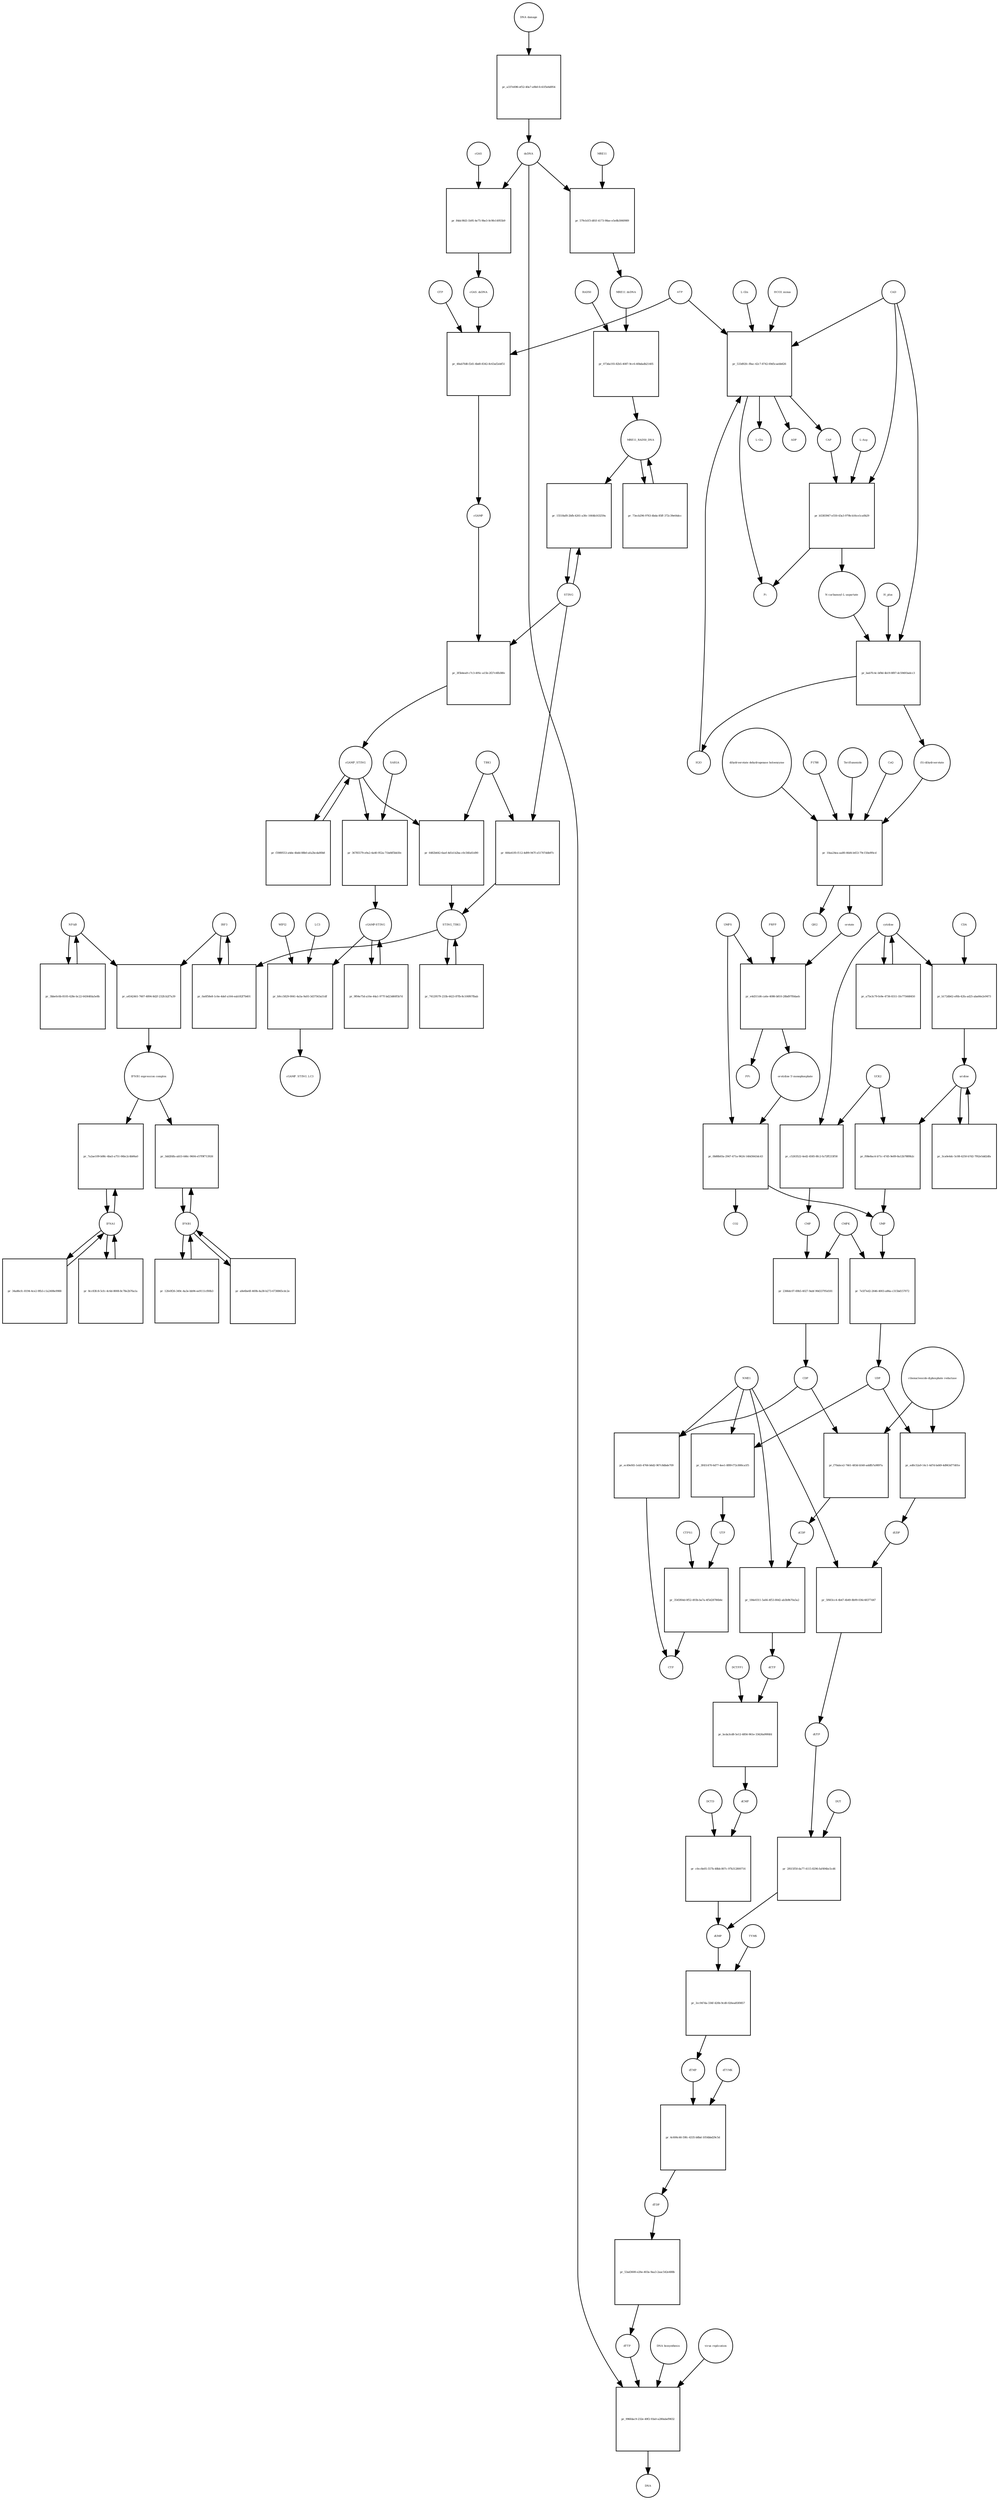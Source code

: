strict digraph  {
"NF-kB" [annotation="urn_miriam_obo.go_GO%3A0071159", bipartite=0, cls=complex, fontsize=4, label="NF-kB", shape=circle];
"pr_a4542461-7607-4894-8d2f-232fcb2f7a39" [annotation="", bipartite=1, cls=process, fontsize=4, label="pr_a4542461-7607-4894-8d2f-232fcb2f7a39", shape=square];
"IFNB1 expression complex" [annotation="", bipartite=0, cls=complex, fontsize=4, label="IFNB1 expression complex", shape=circle];
IRF3 [annotation="urn_miriam_hgnc_6118|urn_miriam_uniprot_Q14653|urn_miriam_ensembl_ENSG00000126456|urn_miriam_refseq_NM_001571|urn_miriam_hgnc.symbol_IRF3|urn_miriam_ncbigene_3661", bipartite=0, cls="macromolecule multimer", fontsize=4, label=IRF3, shape=circle];
dCDP [annotation="urn_miriam_obo.chebi_CHEBI%3A28846", bipartite=0, cls="simple chemical", fontsize=4, label=dCDP, shape=circle];
"pr_184e0311-5a66-4f53-80d2-ab3b9b70a5a2" [annotation="", bipartite=1, cls=process, fontsize=4, label="pr_184e0311-5a66-4f53-80d2-ab3b9b70a5a2", shape=square];
dCTP [annotation="urn_miriam_obo.chebi_CHEBI%3A16311", bipartite=0, cls="simple chemical", fontsize=4, label=dCTP, shape=circle];
NME1 [annotation="urn_miriam_uniprot_P15531|urn_miriam_hgnc_7849", bipartite=0, cls=macromolecule, fontsize=4, label=NME1, shape=circle];
uridine [annotation="urn_miriam_obo.chebi_CHEBI%3A16704", bipartite=0, cls="simple chemical", fontsize=4, label=uridine, shape=circle];
"pr_f08e8ac4-b71c-47d5-9e89-8a12b7889b2c" [annotation="", bipartite=1, cls=process, fontsize=4, label="pr_f08e8ac4-b71c-47d5-9e89-8a12b7889b2c", shape=square];
UMP [annotation="urn_miriam_obo.chebi_CHEBI%3A57865", bipartite=0, cls="simple chemical", fontsize=4, label=UMP, shape=circle];
UCK2 [annotation="urn_miriam_uniprot_Q9HA47|urn_miriam_hgnc_HGNC%3A12562", bipartite=0, cls=macromolecule, fontsize=4, label=UCK2, shape=circle];
"orotidine 5'-monophosphate" [annotation="urn_miriam_obo.chebi_CHEBI%3A15842", bipartite=0, cls="simple chemical", fontsize=4, label="orotidine 5'-monophosphate", shape=circle];
"pr_0b88b03a-2947-471a-9624-140d3643dc43" [annotation="", bipartite=1, cls=process, fontsize=4, label="pr_0b88b03a-2947-471a-9624-140d3643dc43", shape=square];
UMPS [annotation="urn_miriam_ncbigene_7372|urn_miriam_refseq_NM_000373|urn_miriam_hgnc.symbol_UMPS|urn_miriam_hgnc_12563|urn_miriam_ensembl_ENSG00000114491|urn_miriam_uniprot_P11172", bipartite=0, cls="macromolecule multimer", fontsize=4, label=UMPS, shape=circle];
CO2 [annotation="urn_miriam_obo.chebi_CHEBI%3A16526", bipartite=0, cls="simple chemical", fontsize=4, label=CO2, shape=circle];
UTP [annotation="urn_miriam_obo.chebi_CHEBI%3A15713", bipartite=0, cls="simple chemical", fontsize=4, label=UTP, shape=circle];
"pr_3545f64d-0f52-493b-ba7a-4f5d28786b6c" [annotation="", bipartite=1, cls=process, fontsize=4, label="pr_3545f64d-0f52-493b-ba7a-4f5d28786b6c", shape=square];
CTP [annotation="urn_miriam_obo.chebi_CHEBI%3A17677", bipartite=0, cls="simple chemical", fontsize=4, label=CTP, shape=circle];
CTPS1 [annotation="urn_miriam_hgnc_HGNC%3A2519|urn_miriam_uniprot_P17812", bipartite=0, cls=macromolecule, fontsize=4, label=CTPS1, shape=circle];
UDP [annotation="urn_miriam_obo.chebi_CHEBI%3A17659", bipartite=0, cls="simple chemical", fontsize=4, label=UDP, shape=circle];
"pr_ed0c52a9-14c1-4d7d-bd49-4d963d77d01e" [annotation="", bipartite=1, cls=process, fontsize=4, label="pr_ed0c52a9-14c1-4d7d-bd49-4d963d77d01e", shape=square];
dUDP [annotation="urn_miriam_obo.chebi_CHEBI%3A28850", bipartite=0, cls="simple chemical", fontsize=4, label=dUDP, shape=circle];
"ribonucleoside-diphosphate reductase" [annotation="urn_miriam_brenda_1.17.4.1|urn_miriam_obo.go_GO%3A0005971", bipartite=0, cls=complex, fontsize=4, label="ribonucleoside-diphosphate reductase", shape=circle];
IFNB1 [annotation="urn_miriam_ensembl_ENSG00000171855|urn_miriam_hgnc.symbol_IFNB1|urn_miriam_hgnc_5434|urn_miriam_uniprot_P01574|urn_miriam_refseq_NM_002176|urn_miriam_ncbigene_3456", bipartite=0, cls=macromolecule, fontsize=4, label=IFNB1, shape=circle];
"pr_3dd2fdfa-ab53-446c-9604-e57f9f713926" [annotation="", bipartite=1, cls=process, fontsize=4, label="pr_3dd2fdfa-ab53-446c-9604-e57f9f713926", shape=square];
"pr_7e5f7ed2-2646-4003-a86a-c315bd157072" [annotation="", bipartite=1, cls=process, fontsize=4, label="pr_7e5f7ed2-2646-4003-a86a-c315bd157072", shape=square];
CMPK [annotation="urn_miriam_uniprot_P30085|urn_miriam_hgnc_HGNC%3A18170", bipartite=0, cls=macromolecule, fontsize=4, label=CMPK, shape=circle];
"cGAMP-STING" [annotation="", bipartite=0, cls=complex, fontsize=4, label="cGAMP-STING", shape=circle];
"pr_9f04e75d-a16e-44a1-977f-bd23d60f5b7d" [annotation="", bipartite=1, cls=process, fontsize=4, label="pr_9f04e75d-a16e-44a1-977f-bd23d60f5b7d", shape=square];
IFNA1 [annotation="urn_miriam_hgnc.symbol_IFNA1|urn_miriam_ncbigene_3439|urn_miriam_refseq_NM_024013|urn_miriam_uniprot_P01562|urn_miriam_hgnc_5417|urn_miriam_ensembl_ENSG00000197919", bipartite=0, cls=macromolecule, fontsize=4, label=IFNA1, shape=circle];
"pr_7a2ae109-b08c-4ba5-a751-06bc2c4b06a0" [annotation="", bipartite=1, cls=process, fontsize=4, label="pr_7a2ae109-b08c-4ba5-a751-06bc2c4b06a0", shape=square];
"pr_3ca0e4dc-5c08-4250-b7d2-7f62e5dd2dfa" [annotation="", bipartite=1, cls=process, fontsize=4, label="pr_3ca0e4dc-5c08-4250-b7d2-7f62e5dd2dfa", shape=square];
CDP [annotation="urn_miriam_obo.chebi_CHEBI%3A17239", bipartite=0, cls="simple chemical", fontsize=4, label=CDP, shape=circle];
"pr_f70abce2-7461-483d-b540-addfb7a9897a" [annotation="", bipartite=1, cls=process, fontsize=4, label="pr_f70abce2-7461-483d-b540-addfb7a9897a", shape=square];
"pr_ec49ef45-1eb5-4766-b6d2-907c8dbde709" [annotation="", bipartite=1, cls=process, fontsize=4, label="pr_ec49ef45-1eb5-4766-b6d2-907c8dbde709", shape=square];
dTDP [annotation="urn_miriam_obo.chebi_CHEBI%3A18075", bipartite=0, cls="simple chemical", fontsize=4, label=dTDP, shape=circle];
"pr_53ad3600-e26e-403a-9aa3-2aac542e488b" [annotation="", bipartite=1, cls=process, fontsize=4, label="pr_53ad3600-e26e-403a-9aa3-2aac542e488b", shape=square];
dTTP [annotation="urn_miriam_obo.chebi_CHEBI%3A18077", bipartite=0, cls="simple chemical", fontsize=4, label=dTTP, shape=circle];
CMP [annotation="urn_miriam_obo.chebi_CHEBI%3A17361", bipartite=0, cls="simple chemical", fontsize=4, label=CMP, shape=circle];
"pr_2366dc07-69b5-4027-9abf-90d33795d181" [annotation="", bipartite=1, cls=process, fontsize=4, label="pr_2366dc07-69b5-4027-9abf-90d33795d181", shape=square];
dUMP [annotation="urn_miriam_obo.chebi_CHEBI%3A17622", bipartite=0, cls="simple chemical", fontsize=4, label=dUMP, shape=circle];
"pr_3cc947da-336f-420b-9cd0-026ea85f0857" [annotation="", bipartite=1, cls=process, fontsize=4, label="pr_3cc947da-336f-420b-9cd0-026ea85f0857", shape=square];
dTMP [annotation="urn_miriam_obo.chebi_CHEBI%3A17013", bipartite=0, cls="simple chemical", fontsize=4, label=dTMP, shape=circle];
TYMS [annotation="urn_miriam_uniprot_P04818|urn_miriam_hgnc_HGNC%3A12441", bipartite=0, cls=macromolecule, fontsize=4, label=TYMS, shape=circle];
dsDNA [annotation="urn_miriam_obo.chebi_CHEBI%3A75909", bipartite=0, cls="simple chemical", fontsize=4, label=dsDNA, shape=circle];
"pr_996fdac9-232e-49f2-93a0-a280abef9832" [annotation="", bipartite=1, cls=process, fontsize=4, label="pr_996fdac9-232e-49f2-93a0-a280abef9832", shape=square];
DNA [annotation="", bipartite=0, cls="nucleic acid feature", fontsize=4, label=DNA, shape=circle];
"DNA biosynthesis" [annotation="urn_miriam_obo.go_GO%3A0071897", bipartite=0, cls=phenotype, fontsize=4, label="DNA biosynthesis", shape=circle];
"virus replication" [annotation="urn_miriam_obo.go_GO%3A0019079", bipartite=0, cls=phenotype, fontsize=4, label="virus replication", shape=circle];
MRE11_RAD50_DNA [annotation="", bipartite=0, cls=complex, fontsize=4, label=MRE11_RAD50_DNA, shape=circle];
"pr_73ecb296-9763-4bda-85ff-372c39e64dcc" [annotation="", bipartite=1, cls=process, fontsize=4, label="pr_73ecb296-9763-4bda-85ff-372c39e64dcc", shape=square];
"pr_bcda3cd8-5e12-4856-961e-33426a99f4fd" [annotation="", bipartite=1, cls=process, fontsize=4, label="pr_bcda3cd8-5e12-4856-961e-33426a99f4fd", shape=square];
dCMP [annotation="urn_miriam_obo.chebi_CHEBI%3A15918", bipartite=0, cls="simple chemical", fontsize=4, label=dCMP, shape=circle];
DCTPP1 [annotation="urn_miriam_uniprot_Q9H773|urn_miriam_hgnc_HGNC%3A28777", bipartite=0, cls=macromolecule, fontsize=4, label=DCTPP1, shape=circle];
"pr_a8e6be6f-469b-4a38-b273-6738865cdc2e" [annotation="", bipartite=1, cls=process, fontsize=4, label="pr_a8e6be6f-469b-4a38-b273-6738865cdc2e", shape=square];
"pr_12fe0f26-349c-4a3e-bb94-ee9111cf00b3" [annotation="", bipartite=1, cls=process, fontsize=4, label="pr_12fe0f26-349c-4a3e-bb94-ee9111cf00b3", shape=square];
ATP [annotation="urn_miriam_obo.chebi_CHEBI%3A15422", bipartite=0, cls="simple chemical", fontsize=4, label=ATP, shape=circle];
"pr_48ab7fd8-f2d1-4bd0-8342-8c63af2ebf51" [annotation="", bipartite=1, cls=process, fontsize=4, label="pr_48ab7fd8-f2d1-4bd0-8342-8c63af2ebf51", shape=square];
GTP [annotation="urn_miriam_obo.chebi_CHEBI%3A15996", bipartite=0, cls="simple chemical", fontsize=4, label=GTP, shape=circle];
cGAMP [annotation="urn_miriam_obo.chebi_CHEBI%3A75947", bipartite=0, cls="simple chemical", fontsize=4, label=cGAMP, shape=circle];
cGAS_dsDNA [annotation=urn_miriam_pubmed_28363908, bipartite=0, cls=complex, fontsize=4, label=cGAS_dsDNA, shape=circle];
cytidine [annotation="urn_miriam_obo.chebi_CHEBI%3A17562", bipartite=0, cls="simple chemical", fontsize=4, label=cytidine, shape=circle];
"pr_c5263522-4ed2-4585-8fc2-fa72ff233f58" [annotation="", bipartite=1, cls=process, fontsize=4, label="pr_c5263522-4ed2-4585-8fc2-fa72ff233f58", shape=square];
"pr_3f5b4ea9-c7c3-495c-a15b-2f27c6fb38fe" [annotation="", bipartite=1, cls=process, fontsize=4, label="pr_3f5b4ea9-c7c3-495c-a15b-2f27c6fb38fe", shape=square];
STING [annotation=urn_miriam_uniprot_Q86WV6, bipartite=0, cls="macromolecule multimer", fontsize=4, label=STING, shape=circle];
cGAMP_STING [annotation="urn_miriam_obo.go_GO%3A1990231", bipartite=0, cls=complex, fontsize=4, label=cGAMP_STING, shape=circle];
"L-Gln" [annotation="urn_miriam_obo.chebi_CHEBI%3A18050", bipartite=0, cls="simple chemical", fontsize=4, label="L-Gln", shape=circle];
"pr_533d92fc-f8ac-42c7-8742-69d5caebb626" [annotation="", bipartite=1, cls=process, fontsize=4, label="pr_533d92fc-f8ac-42c7-8742-69d5caebb626", shape=square];
CAP [annotation="urn_miriam_obo.chebi_CHEBI%3A17672", bipartite=0, cls="simple chemical", fontsize=4, label=CAP, shape=circle];
CAD [annotation="urn_miriam_refseq_NM_001306079|urn_miriam_hgnc_1424|urn_miriam_hgnc.symbol_CAD|urn_miriam_uniprot_P27708|urn_miriam_ncbigene_790|urn_miriam_ensembl_ENSG00000084774", bipartite=0, cls=macromolecule, fontsize=4, label=CAD, shape=circle];
HCO3_minus [annotation="urn_miriam_obo.chebi_CHEBI%3A17544", bipartite=0, cls="simple chemical", fontsize=4, label=HCO3_minus, shape=circle];
H2O [annotation="urn_miriam_obo.chebi_CHEBI%3A15377", bipartite=0, cls="simple chemical", fontsize=4, label=H2O, shape=circle];
"L-Glu" [annotation="urn_miriam_obo.chebi_CHEBI%3A16015", bipartite=0, cls="simple chemical", fontsize=4, label="L-Glu", shape=circle];
ADP [annotation="urn_miriam_obo.chebi_CHEBI%3A16761", bipartite=0, cls="simple chemical", fontsize=4, label=ADP, shape=circle];
Pi [annotation="urn_miriam_obo.chebi_CHEBI%3A18367", bipartite=0, cls="simple chemical", fontsize=4, label=Pi, shape=circle];
"pr_3f451470-6d77-4ee1-8f89-f72c800ca1f5" [annotation="", bipartite=1, cls=process, fontsize=4, label="pr_3f451470-6d77-4ee1-8f89-f72c800ca1f5", shape=square];
"N-carbamoyl-L-aspartate" [annotation="urn_miriam_obo.chebi_CHEBI%3A32814", bipartite=0, cls="simple chemical", fontsize=4, label="N-carbamoyl-L-aspartate", shape=circle];
"pr_bab7fc4c-bf8d-4b19-8f87-dc59493adcc3" [annotation="", bipartite=1, cls=process, fontsize=4, label="pr_bab7fc4c-bf8d-4b19-8f87-dc59493adcc3", shape=square];
"(S)-dihydroorotate" [annotation="urn_miriam_obo.chebi_CHEBI%3A30864", bipartite=0, cls="simple chemical", fontsize=4, label="(S)-dihydroorotate", shape=circle];
H_plus [annotation="urn_miriam_obo.chebi_CHEBI%3A15378", bipartite=0, cls="simple chemical", fontsize=4, label=H_plus, shape=circle];
"pr_3bbe0c6b-8105-428e-bc22-64364fda5e8b" [annotation="", bipartite=1, cls=process, fontsize=4, label="pr_3bbe0c6b-8105-428e-bc22-64364fda5e8b", shape=square];
"pr_8cc83fc8-5cfc-4c6d-8008-8c78e2b76a1a" [annotation="", bipartite=1, cls=process, fontsize=4, label="pr_8cc83fc8-5cfc-4c6d-8008-8c78e2b76a1a", shape=square];
TBK1 [annotation="urn_miriam_hgnc.symbol_TBK1|urn_miriam_ensembl_ENSG00000183735|urn_miriam_uniprot_Q9UHD2|urn_miriam_refseq_NM_013254|urn_miriam_hgnc_11584|urn_miriam_ncbigene_29110", bipartite=0, cls=macromolecule, fontsize=4, label=TBK1, shape=circle];
"pr_6482b642-6aef-4d1d-b2ba-c0c56fa61d90" [annotation="", bipartite=1, cls=process, fontsize=4, label="pr_6482b642-6aef-4d1d-b2ba-c0c56fa61d90", shape=square];
STING_TBK1 [annotation=urn_miriam_pubmed_30842653, bipartite=0, cls=complex, fontsize=4, label=STING_TBK1, shape=circle];
"pr_15518af8-2bfb-4261-a30c-1664b163259a" [annotation="", bipartite=1, cls=process, fontsize=4, label="pr_15518af8-2bfb-4261-a30c-1664b163259a", shape=square];
"pr_34a86cfc-8194-4ce2-9fb3-c1a2408e9988" [annotation="", bipartite=1, cls=process, fontsize=4, label="pr_34a86cfc-8194-4ce2-9fb3-c1a2408e9988", shape=square];
"pr_84dc9fd3-1b95-4e75-9be3-0c9fe14955b9" [annotation="", bipartite=1, cls=process, fontsize=4, label="pr_84dc9fd3-1b95-4e75-9be3-0c9fe14955b9", shape=square];
cGAS [annotation="urn_miriam_ensembl_ENSG00000164430|urn_miriam_hgnc_21367|urn_miriam_ncbigene_115004|urn_miriam_uniprot_Q8N884|urn_miriam_hgnc.symbol_CGAS|urn_miriam_refseq_NM_138441", bipartite=0, cls=macromolecule, fontsize=4, label=cGAS, shape=circle];
"pr_74129579-233b-4423-87fb-8c100f67fbab" [annotation="", bipartite=1, cls=process, fontsize=4, label="pr_74129579-233b-4423-87fb-8c100f67fbab", shape=square];
orotate [annotation="urn_miriam_obo.chebi_CHEBI%3A30839", bipartite=0, cls="simple chemical", fontsize=4, label=orotate, shape=circle];
"pr_e4d311d4-ca6e-4086-b810-28bd97f0daeb" [annotation="", bipartite=1, cls=process, fontsize=4, label="pr_e4d311d4-ca6e-4086-b810-28bd97f0daeb", shape=square];
PRPP [annotation="urn_miriam_obo.chebi_CHEBI%3A17111", bipartite=0, cls="simple chemical", fontsize=4, label=PRPP, shape=circle];
PPi [annotation="urn_miriam_obo.chebi_CHEBI%3A18361", bipartite=0, cls="simple chemical", fontsize=4, label=PPi, shape=circle];
"pr_a75e3c79-fe9e-4736-8311-1fe775668450" [annotation="", bipartite=1, cls=process, fontsize=4, label="pr_a75e3c79-fe9e-4736-8311-1fe775668450", shape=square];
"pr_0a6f58e8-1c6e-4def-a164-eab182f7b401" [annotation="", bipartite=1, cls=process, fontsize=4, label="pr_0a6f58e8-1c6e-4def-a164-eab182f7b401", shape=square];
"pr_f3989553-a4de-4bdd-88b0-afa2bcda80b8" [annotation="", bipartite=1, cls=process, fontsize=4, label="pr_f3989553-a4de-4bdd-88b0-afa2bcda80b8", shape=square];
RAD50 [annotation="urn_miriam_ncbigene_10111|urn_miriam_refseq_NM_005732|urn_miriam_uniprot_Q92878|urn_miriam_hgnc.symbol_RAD50|urn_miriam_ensembl_ENSG00000113522|urn_miriam_hgnc_9816", bipartite=0, cls="macromolecule multimer", fontsize=4, label=RAD50, shape=circle];
"pr_073da193-82b5-4087-9cc6-40bdadb21405" [annotation="", bipartite=1, cls=process, fontsize=4, label="pr_073da193-82b5-4087-9cc6-40bdadb21405", shape=square];
MRE11_dsDNA [annotation="urn_miriam_obo.go_GO%3A0003690", bipartite=0, cls=complex, fontsize=4, label=MRE11_dsDNA, shape=circle];
"pr_10aa24ea-aa80-46d4-b453-79c150a9f4cd" [annotation="", bipartite=1, cls=process, fontsize=4, label="pr_10aa24ea-aa80-46d4-b453-79c150a9f4cd", shape=square];
"dihydroorotate dehydrogenase holoenzyme" [annotation="urn_miriam_ncbigene_1723|urn_miriam_hgnc_HGNC%3A2867|urn_miriam_hgnc.symbol_DHODH", bipartite=0, cls="simple chemical", fontsize=4, label="dihydroorotate dehydrogenase holoenzyme", shape=circle];
P1788 [annotation=urn_miriam_pubmed_31740051, bipartite=0, cls="simple chemical", fontsize=4, label=P1788, shape=circle];
Teriflunomide [annotation=urn_miriam_drugbank_DB08880, bipartite=0, cls="simple chemical", fontsize=4, label=Teriflunomide, shape=circle];
CoQ [annotation="urn_miriam_obo.chebi_CHEBI%3A16389", bipartite=0, cls="simple chemical", fontsize=4, label=CoQ, shape=circle];
QH2 [annotation="urn_miriam_obo.chebi_CHEBI%3A17976", bipartite=0, cls="simple chemical", fontsize=4, label=QH2, shape=circle];
"pr_5f603cc4-4b47-4b49-8b99-036c48377d47" [annotation="", bipartite=1, cls=process, fontsize=4, label="pr_5f603cc4-4b47-4b49-8b99-036c48377d47", shape=square];
dUTP [annotation="urn_miriam_obo.chebi_CHEBI%3A17625", bipartite=0, cls="simple chemical", fontsize=4, label=dUTP, shape=circle];
"pr_b172db62-ef6b-42fa-ad25-aba66e2e9473" [annotation="", bipartite=1, cls=process, fontsize=4, label="pr_b172db62-ef6b-42fa-ad25-aba66e2e9473", shape=square];
CDA [annotation="urn_miriam_uniprot_P32320|urn_miriam_ncbigene_978|urn_miriam_refseq_NM_001785|urn_miriam_ensembl_ENSG00000158825|urn_miriam_hgnc.symbol_CDA|urn_miriam_hgnc_1712", bipartite=0, cls=macromolecule, fontsize=4, label=CDA, shape=circle];
"pr_2f615f50-da77-4115-8296-faf494bc5cd6" [annotation="", bipartite=1, cls=process, fontsize=4, label="pr_2f615f50-da77-4115-8296-faf494bc5cd6", shape=square];
DUT [annotation="urn_miriam_hgnc_HGNC%3A3078|urn_miriam_uniprot_P33316", bipartite=0, cls=macromolecule, fontsize=4, label=DUT, shape=circle];
"pr_b9cc5829-0041-4a5a-9a93-3d37563a51df" [annotation="", bipartite=1, cls=process, fontsize=4, label="pr_b9cc5829-0041-4a5a-9a93-3d37563a51df", shape=square];
LC3 [annotation="", bipartite=0, cls=macromolecule, fontsize=4, label=LC3, shape=circle];
cGAMP_STING_LC3 [annotation="", bipartite=0, cls=complex, fontsize=4, label=cGAMP_STING_LC3, shape=circle];
WIPI2 [annotation="urn_miriam_refseq_NM_015610|urn_miriam_hgnc_32225|urn_miriam_hgnc.symbol_WIPI2|urn_miriam_ensembl_ENSG00000157954|urn_miriam_ncbigene_26100|urn_miriam_uniprot_Q9Y4P8", bipartite=0, cls=macromolecule, fontsize=4, label=WIPI2, shape=circle];
"pr_b5383947-e550-43a3-979b-b16ce1ca0b29" [annotation="", bipartite=1, cls=process, fontsize=4, label="pr_b5383947-e550-43a3-979b-b16ce1ca0b29", shape=square];
"L-Asp" [annotation="urn_miriam_obo.chebi_CHEBI%3A29991", bipartite=0, cls="simple chemical", fontsize=4, label="L-Asp", shape=circle];
"pr_579cb1f3-d81f-4173-98ae-e5e8b3060989" [annotation="", bipartite=1, cls=process, fontsize=4, label="pr_579cb1f3-d81f-4173-98ae-e5e8b3060989", shape=square];
MRE11 [annotation="urn_miriam_hgnc.symbol_MRE11|urn_miriam_ncbigene_4361|urn_miriam_uniprot_P49959|urn_miriam_ensembl_ENSG00000020922|urn_miriam_refseq_NM_005591|urn_miriam_hgnc_7230", bipartite=0, cls="macromolecule multimer", fontsize=4, label=MRE11, shape=circle];
"pr_4c606c46-59fc-4335-b8bd-1054bbd29c5d" [annotation="", bipartite=1, cls=process, fontsize=4, label="pr_4c606c46-59fc-4335-b8bd-1054bbd29c5d", shape=square];
dTYMK [annotation="urn_miriam_uniprot_P23919|urn_miriam_hgnc_HGNC%3A3061", bipartite=0, cls=macromolecule, fontsize=4, label=dTYMK, shape=circle];
"pr_36785579-e9a2-4a40-952a-71bd4f5bb50c" [annotation="", bipartite=1, cls=process, fontsize=4, label="pr_36785579-e9a2-4a40-952a-71bd4f5bb50c", shape=square];
SAR1A [annotation="urn_miriam_uniprot_Q9NR31|urn_miriam_ensembl_ENSG00000079332|urn_miriam_hgnc_10534|urn_miriam_hgnc.symbol_SAR1A|urn_miriam_refseq_NM_001142648|urn_miriam_ncbigene_56681", bipartite=0, cls=macromolecule, fontsize=4, label=SAR1A, shape=circle];
"pr_666e41f0-f112-4d99-947f-e51707ddb97c" [annotation="", bipartite=1, cls=process, fontsize=4, label="pr_666e41f0-f112-4d99-947f-e51707ddb97c", shape=square];
"pr_a337e696-ef52-40a7-a9b0-fc41f5e6d954" [annotation="", bipartite=1, cls=process, fontsize=4, label="pr_a337e696-ef52-40a7-a9b0-fc41f5e6d954", shape=square];
"DNA damage" [annotation="", bipartite=0, cls=phenotype, fontsize=4, label="DNA damage", shape=circle];
"pr_c0cc8e05-557b-48bb-807c-97b312800716" [annotation="", bipartite=1, cls=process, fontsize=4, label="pr_c0cc8e05-557b-48bb-807c-97b312800716", shape=square];
DCTD [annotation="urn_miriam_uniprot_P32321|urn_miriam_hgnc_HGNC%3A2710", bipartite=0, cls=macromolecule, fontsize=4, label=DCTD, shape=circle];
"NF-kB" -> "pr_a4542461-7607-4894-8d2f-232fcb2f7a39"  [annotation="", interaction_type=consumption];
"NF-kB" -> "pr_3bbe0c6b-8105-428e-bc22-64364fda5e8b"  [annotation="", interaction_type=consumption];
"pr_a4542461-7607-4894-8d2f-232fcb2f7a39" -> "IFNB1 expression complex"  [annotation="", interaction_type=production];
"IFNB1 expression complex" -> "pr_3dd2fdfa-ab53-446c-9604-e57f9f713926"  [annotation=urn_miriam_pubmed_20610653, interaction_type=stimulation];
"IFNB1 expression complex" -> "pr_7a2ae109-b08c-4ba5-a751-06bc2c4b06a0"  [annotation=urn_miriam_pubmed_16979567, interaction_type=stimulation];
IRF3 -> "pr_a4542461-7607-4894-8d2f-232fcb2f7a39"  [annotation="", interaction_type=consumption];
IRF3 -> "pr_0a6f58e8-1c6e-4def-a164-eab182f7b401"  [annotation="", interaction_type=consumption];
dCDP -> "pr_184e0311-5a66-4f53-80d2-ab3b9b70a5a2"  [annotation="", interaction_type=consumption];
"pr_184e0311-5a66-4f53-80d2-ab3b9b70a5a2" -> dCTP  [annotation="", interaction_type=production];
dCTP -> "pr_bcda3cd8-5e12-4856-961e-33426a99f4fd"  [annotation="", interaction_type=consumption];
NME1 -> "pr_184e0311-5a66-4f53-80d2-ab3b9b70a5a2"  [annotation=urn_miriam_pubmed_17827303, interaction_type=catalysis];
NME1 -> "pr_ec49ef45-1eb5-4766-b6d2-907c8dbde709"  [annotation=urn_miriam_pubmed_28458037, interaction_type=catalysis];
NME1 -> "pr_3f451470-6d77-4ee1-8f89-f72c800ca1f5"  [annotation=urn_miriam_pubmed_28458037, interaction_type=catalysis];
NME1 -> "pr_5f603cc4-4b47-4b49-8b99-036c48377d47"  [annotation=urn_miriam_pubmed_17827303, interaction_type=catalysis];
uridine -> "pr_f08e8ac4-b71c-47d5-9e89-8a12b7889b2c"  [annotation="", interaction_type=consumption];
uridine -> "pr_3ca0e4dc-5c08-4250-b7d2-7f62e5dd2dfa"  [annotation="", interaction_type=consumption];
"pr_f08e8ac4-b71c-47d5-9e89-8a12b7889b2c" -> UMP  [annotation="", interaction_type=production];
UMP -> "pr_7e5f7ed2-2646-4003-a86a-c315bd157072"  [annotation="", interaction_type=consumption];
UCK2 -> "pr_f08e8ac4-b71c-47d5-9e89-8a12b7889b2c"  [annotation=urn_miriam_pubmed_15130468, interaction_type=catalysis];
UCK2 -> "pr_c5263522-4ed2-4585-8fc2-fa72ff233f58"  [annotation=urn_miriam_pubmed_15130468, interaction_type=catalysis];
"orotidine 5'-monophosphate" -> "pr_0b88b03a-2947-471a-9624-140d3643dc43"  [annotation="", interaction_type=consumption];
"pr_0b88b03a-2947-471a-9624-140d3643dc43" -> UMP  [annotation="", interaction_type=production];
"pr_0b88b03a-2947-471a-9624-140d3643dc43" -> CO2  [annotation="", interaction_type=production];
UMPS -> "pr_0b88b03a-2947-471a-9624-140d3643dc43"  [annotation=urn_miriam_reactome_REACT_1698, interaction_type=catalysis];
UMPS -> "pr_e4d311d4-ca6e-4086-b810-28bd97f0daeb"  [annotation=urn_miriam_reactome_REACT_1698, interaction_type=catalysis];
UTP -> "pr_3545f64d-0f52-493b-ba7a-4f5d28786b6c"  [annotation="", interaction_type=consumption];
"pr_3545f64d-0f52-493b-ba7a-4f5d28786b6c" -> CTP  [annotation="", interaction_type=production];
CTPS1 -> "pr_3545f64d-0f52-493b-ba7a-4f5d28786b6c"  [annotation=urn_miriam_pubmed_5411547, interaction_type=catalysis];
UDP -> "pr_ed0c52a9-14c1-4d7d-bd49-4d963d77d01e"  [annotation="", interaction_type=consumption];
UDP -> "pr_3f451470-6d77-4ee1-8f89-f72c800ca1f5"  [annotation="", interaction_type=consumption];
"pr_ed0c52a9-14c1-4d7d-bd49-4d963d77d01e" -> dUDP  [annotation="", interaction_type=production];
dUDP -> "pr_5f603cc4-4b47-4b49-8b99-036c48377d47"  [annotation="", interaction_type=consumption];
"ribonucleoside-diphosphate reductase" -> "pr_ed0c52a9-14c1-4d7d-bd49-4d963d77d01e"  [annotation=urn_miriam_pubmed_24809024, interaction_type=catalysis];
"ribonucleoside-diphosphate reductase" -> "pr_f70abce2-7461-483d-b540-addfb7a9897a"  [annotation=urn_miriam_pubmed_24809024, interaction_type=catalysis];
IFNB1 -> "pr_3dd2fdfa-ab53-446c-9604-e57f9f713926"  [annotation="", interaction_type=consumption];
IFNB1 -> "pr_a8e6be6f-469b-4a38-b273-6738865cdc2e"  [annotation="", interaction_type=consumption];
IFNB1 -> "pr_12fe0f26-349c-4a3e-bb94-ee9111cf00b3"  [annotation="", interaction_type=consumption];
"pr_3dd2fdfa-ab53-446c-9604-e57f9f713926" -> IFNB1  [annotation="", interaction_type=production];
"pr_7e5f7ed2-2646-4003-a86a-c315bd157072" -> UDP  [annotation="", interaction_type=production];
CMPK -> "pr_7e5f7ed2-2646-4003-a86a-c315bd157072"  [annotation=urn_miriam_pubmed_10462544, interaction_type=catalysis];
CMPK -> "pr_2366dc07-69b5-4027-9abf-90d33795d181"  [annotation=urn_miriam_pubmed_10462544, interaction_type=catalysis];
"cGAMP-STING" -> "pr_9f04e75d-a16e-44a1-977f-bd23d60f5b7d"  [annotation="", interaction_type=consumption];
"cGAMP-STING" -> "pr_b9cc5829-0041-4a5a-9a93-3d37563a51df"  [annotation="", interaction_type=consumption];
"pr_9f04e75d-a16e-44a1-977f-bd23d60f5b7d" -> "cGAMP-STING"  [annotation="", interaction_type=production];
IFNA1 -> "pr_7a2ae109-b08c-4ba5-a751-06bc2c4b06a0"  [annotation="", interaction_type=consumption];
IFNA1 -> "pr_8cc83fc8-5cfc-4c6d-8008-8c78e2b76a1a"  [annotation="", interaction_type=consumption];
IFNA1 -> "pr_34a86cfc-8194-4ce2-9fb3-c1a2408e9988"  [annotation="", interaction_type=consumption];
"pr_7a2ae109-b08c-4ba5-a751-06bc2c4b06a0" -> IFNA1  [annotation="", interaction_type=production];
"pr_3ca0e4dc-5c08-4250-b7d2-7f62e5dd2dfa" -> uridine  [annotation="", interaction_type=production];
CDP -> "pr_f70abce2-7461-483d-b540-addfb7a9897a"  [annotation="", interaction_type=consumption];
CDP -> "pr_ec49ef45-1eb5-4766-b6d2-907c8dbde709"  [annotation="", interaction_type=consumption];
"pr_f70abce2-7461-483d-b540-addfb7a9897a" -> dCDP  [annotation="", interaction_type=production];
"pr_ec49ef45-1eb5-4766-b6d2-907c8dbde709" -> CTP  [annotation="", interaction_type=production];
dTDP -> "pr_53ad3600-e26e-403a-9aa3-2aac542e488b"  [annotation="", interaction_type=consumption];
"pr_53ad3600-e26e-403a-9aa3-2aac542e488b" -> dTTP  [annotation="", interaction_type=production];
dTTP -> "pr_996fdac9-232e-49f2-93a0-a280abef9832"  [annotation="", interaction_type=consumption];
CMP -> "pr_2366dc07-69b5-4027-9abf-90d33795d181"  [annotation="", interaction_type=consumption];
"pr_2366dc07-69b5-4027-9abf-90d33795d181" -> CDP  [annotation="", interaction_type=production];
dUMP -> "pr_3cc947da-336f-420b-9cd0-026ea85f0857"  [annotation="", interaction_type=consumption];
"pr_3cc947da-336f-420b-9cd0-026ea85f0857" -> dTMP  [annotation="", interaction_type=production];
dTMP -> "pr_4c606c46-59fc-4335-b8bd-1054bbd29c5d"  [annotation="", interaction_type=consumption];
TYMS -> "pr_3cc947da-336f-420b-9cd0-026ea85f0857"  [annotation=urn_miriam_pubmed_3099389, interaction_type=catalysis];
dsDNA -> "pr_996fdac9-232e-49f2-93a0-a280abef9832"  [annotation="", interaction_type=consumption];
dsDNA -> "pr_84dc9fd3-1b95-4e75-9be3-0c9fe14955b9"  [annotation="", interaction_type=consumption];
dsDNA -> "pr_579cb1f3-d81f-4173-98ae-e5e8b3060989"  [annotation="", interaction_type=consumption];
"pr_996fdac9-232e-49f2-93a0-a280abef9832" -> DNA  [annotation="", interaction_type=production];
"DNA biosynthesis" -> "pr_996fdac9-232e-49f2-93a0-a280abef9832"  [annotation="", interaction_type=catalysis];
"virus replication" -> "pr_996fdac9-232e-49f2-93a0-a280abef9832"  [annotation="", interaction_type=inhibition];
MRE11_RAD50_DNA -> "pr_73ecb296-9763-4bda-85ff-372c39e64dcc"  [annotation="", interaction_type=consumption];
MRE11_RAD50_DNA -> "pr_15518af8-2bfb-4261-a30c-1664b163259a"  [annotation=urn_miriam_pubmed_23388631, interaction_type=catalysis];
"pr_73ecb296-9763-4bda-85ff-372c39e64dcc" -> MRE11_RAD50_DNA  [annotation="", interaction_type=production];
"pr_bcda3cd8-5e12-4856-961e-33426a99f4fd" -> dCMP  [annotation="", interaction_type=production];
dCMP -> "pr_c0cc8e05-557b-48bb-807c-97b312800716"  [annotation="", interaction_type=consumption];
DCTPP1 -> "pr_bcda3cd8-5e12-4856-961e-33426a99f4fd"  [annotation=urn_miriam_pubmed_13788541, interaction_type=catalysis];
"pr_a8e6be6f-469b-4a38-b273-6738865cdc2e" -> IFNB1  [annotation="", interaction_type=production];
"pr_12fe0f26-349c-4a3e-bb94-ee9111cf00b3" -> IFNB1  [annotation="", interaction_type=production];
ATP -> "pr_48ab7fd8-f2d1-4bd0-8342-8c63af2ebf51"  [annotation="", interaction_type=consumption];
ATP -> "pr_533d92fc-f8ac-42c7-8742-69d5caebb626"  [annotation="", interaction_type=consumption];
"pr_48ab7fd8-f2d1-4bd0-8342-8c63af2ebf51" -> cGAMP  [annotation="", interaction_type=production];
GTP -> "pr_48ab7fd8-f2d1-4bd0-8342-8c63af2ebf51"  [annotation="", interaction_type=consumption];
cGAMP -> "pr_3f5b4ea9-c7c3-495c-a15b-2f27c6fb38fe"  [annotation="", interaction_type=consumption];
cGAS_dsDNA -> "pr_48ab7fd8-f2d1-4bd0-8342-8c63af2ebf51"  [annotation=urn_miriam_pubmed_29622565, interaction_type=catalysis];
cytidine -> "pr_c5263522-4ed2-4585-8fc2-fa72ff233f58"  [annotation="", interaction_type=consumption];
cytidine -> "pr_a75e3c79-fe9e-4736-8311-1fe775668450"  [annotation="", interaction_type=consumption];
cytidine -> "pr_b172db62-ef6b-42fa-ad25-aba66e2e9473"  [annotation="", interaction_type=consumption];
"pr_c5263522-4ed2-4585-8fc2-fa72ff233f58" -> CMP  [annotation="", interaction_type=production];
"pr_3f5b4ea9-c7c3-495c-a15b-2f27c6fb38fe" -> cGAMP_STING  [annotation="", interaction_type=production];
STING -> "pr_3f5b4ea9-c7c3-495c-a15b-2f27c6fb38fe"  [annotation="", interaction_type=consumption];
STING -> "pr_15518af8-2bfb-4261-a30c-1664b163259a"  [annotation="", interaction_type=consumption];
STING -> "pr_666e41f0-f112-4d99-947f-e51707ddb97c"  [annotation="", interaction_type=consumption];
cGAMP_STING -> "pr_6482b642-6aef-4d1d-b2ba-c0c56fa61d90"  [annotation="", interaction_type=consumption];
cGAMP_STING -> "pr_f3989553-a4de-4bdd-88b0-afa2bcda80b8"  [annotation="", interaction_type=consumption];
cGAMP_STING -> "pr_36785579-e9a2-4a40-952a-71bd4f5bb50c"  [annotation="", interaction_type=consumption];
"L-Gln" -> "pr_533d92fc-f8ac-42c7-8742-69d5caebb626"  [annotation="", interaction_type=consumption];
"pr_533d92fc-f8ac-42c7-8742-69d5caebb626" -> CAP  [annotation="", interaction_type=production];
"pr_533d92fc-f8ac-42c7-8742-69d5caebb626" -> "L-Glu"  [annotation="", interaction_type=production];
"pr_533d92fc-f8ac-42c7-8742-69d5caebb626" -> ADP  [annotation="", interaction_type=production];
"pr_533d92fc-f8ac-42c7-8742-69d5caebb626" -> Pi  [annotation="", interaction_type=production];
CAP -> "pr_b5383947-e550-43a3-979b-b16ce1ca0b29"  [annotation="", interaction_type=consumption];
CAD -> "pr_533d92fc-f8ac-42c7-8742-69d5caebb626"  [annotation=urn_miriam_reactome_REACT_73577, interaction_type=catalysis];
CAD -> "pr_bab7fc4c-bf8d-4b19-8f87-dc59493adcc3"  [annotation=urn_miriam_reactome_REACT_1698, interaction_type=catalysis];
CAD -> "pr_b5383947-e550-43a3-979b-b16ce1ca0b29"  [annotation=urn_miriam_reactome_REACT_1698, interaction_type=catalysis];
HCO3_minus -> "pr_533d92fc-f8ac-42c7-8742-69d5caebb626"  [annotation="", interaction_type=consumption];
H2O -> "pr_533d92fc-f8ac-42c7-8742-69d5caebb626"  [annotation="", interaction_type=consumption];
"pr_3f451470-6d77-4ee1-8f89-f72c800ca1f5" -> UTP  [annotation="", interaction_type=production];
"N-carbamoyl-L-aspartate" -> "pr_bab7fc4c-bf8d-4b19-8f87-dc59493adcc3"  [annotation="", interaction_type=consumption];
"pr_bab7fc4c-bf8d-4b19-8f87-dc59493adcc3" -> "(S)-dihydroorotate"  [annotation="", interaction_type=production];
"pr_bab7fc4c-bf8d-4b19-8f87-dc59493adcc3" -> H2O  [annotation="", interaction_type=production];
"(S)-dihydroorotate" -> "pr_10aa24ea-aa80-46d4-b453-79c150a9f4cd"  [annotation="", interaction_type=consumption];
H_plus -> "pr_bab7fc4c-bf8d-4b19-8f87-dc59493adcc3"  [annotation="", interaction_type=consumption];
"pr_3bbe0c6b-8105-428e-bc22-64364fda5e8b" -> "NF-kB"  [annotation="", interaction_type=production];
"pr_8cc83fc8-5cfc-4c6d-8008-8c78e2b76a1a" -> IFNA1  [annotation="", interaction_type=production];
TBK1 -> "pr_6482b642-6aef-4d1d-b2ba-c0c56fa61d90"  [annotation="", interaction_type=consumption];
TBK1 -> "pr_666e41f0-f112-4d99-947f-e51707ddb97c"  [annotation="", interaction_type=consumption];
"pr_6482b642-6aef-4d1d-b2ba-c0c56fa61d90" -> STING_TBK1  [annotation="", interaction_type=production];
STING_TBK1 -> "pr_74129579-233b-4423-87fb-8c100f67fbab"  [annotation="", interaction_type=consumption];
STING_TBK1 -> "pr_0a6f58e8-1c6e-4def-a164-eab182f7b401"  [annotation="urn_miriam_pubmed_22394562|urn_miriam_pubmed_25636800", interaction_type=catalysis];
"pr_15518af8-2bfb-4261-a30c-1664b163259a" -> STING  [annotation="", interaction_type=production];
"pr_34a86cfc-8194-4ce2-9fb3-c1a2408e9988" -> IFNA1  [annotation="", interaction_type=production];
"pr_84dc9fd3-1b95-4e75-9be3-0c9fe14955b9" -> cGAS_dsDNA  [annotation="", interaction_type=production];
cGAS -> "pr_84dc9fd3-1b95-4e75-9be3-0c9fe14955b9"  [annotation="", interaction_type=consumption];
"pr_74129579-233b-4423-87fb-8c100f67fbab" -> STING_TBK1  [annotation="", interaction_type=production];
orotate -> "pr_e4d311d4-ca6e-4086-b810-28bd97f0daeb"  [annotation="", interaction_type=consumption];
"pr_e4d311d4-ca6e-4086-b810-28bd97f0daeb" -> "orotidine 5'-monophosphate"  [annotation="", interaction_type=production];
"pr_e4d311d4-ca6e-4086-b810-28bd97f0daeb" -> PPi  [annotation="", interaction_type=production];
PRPP -> "pr_e4d311d4-ca6e-4086-b810-28bd97f0daeb"  [annotation="", interaction_type=consumption];
"pr_a75e3c79-fe9e-4736-8311-1fe775668450" -> cytidine  [annotation="", interaction_type=production];
"pr_0a6f58e8-1c6e-4def-a164-eab182f7b401" -> IRF3  [annotation="", interaction_type=production];
"pr_f3989553-a4de-4bdd-88b0-afa2bcda80b8" -> cGAMP_STING  [annotation="", interaction_type=production];
RAD50 -> "pr_073da193-82b5-4087-9cc6-40bdadb21405"  [annotation="", interaction_type=consumption];
"pr_073da193-82b5-4087-9cc6-40bdadb21405" -> MRE11_RAD50_DNA  [annotation="", interaction_type=production];
MRE11_dsDNA -> "pr_073da193-82b5-4087-9cc6-40bdadb21405"  [annotation="", interaction_type=consumption];
"pr_10aa24ea-aa80-46d4-b453-79c150a9f4cd" -> orotate  [annotation="", interaction_type=production];
"pr_10aa24ea-aa80-46d4-b453-79c150a9f4cd" -> QH2  [annotation="", interaction_type=production];
"dihydroorotate dehydrogenase holoenzyme" -> "pr_10aa24ea-aa80-46d4-b453-79c150a9f4cd"  [annotation="urn_miriam_reactome_REACT_1698|urn_miriam_doi_10.1101%2F2020.03.11.983056", interaction_type=catalysis];
P1788 -> "pr_10aa24ea-aa80-46d4-b453-79c150a9f4cd"  [annotation="urn_miriam_reactome_REACT_1698|urn_miriam_doi_10.1101%2F2020.03.11.983056", interaction_type=inhibition];
Teriflunomide -> "pr_10aa24ea-aa80-46d4-b453-79c150a9f4cd"  [annotation="urn_miriam_reactome_REACT_1698|urn_miriam_doi_10.1101%2F2020.03.11.983056", interaction_type=inhibition];
CoQ -> "pr_10aa24ea-aa80-46d4-b453-79c150a9f4cd"  [annotation="", interaction_type=consumption];
"pr_5f603cc4-4b47-4b49-8b99-036c48377d47" -> dUTP  [annotation="", interaction_type=production];
dUTP -> "pr_2f615f50-da77-4115-8296-faf494bc5cd6"  [annotation="", interaction_type=consumption];
"pr_b172db62-ef6b-42fa-ad25-aba66e2e9473" -> uridine  [annotation="", interaction_type=production];
CDA -> "pr_b172db62-ef6b-42fa-ad25-aba66e2e9473"  [annotation="urn_miriam_pubmed_7923172|urn_miriam_pubmed_15689149", interaction_type=catalysis];
"pr_2f615f50-da77-4115-8296-faf494bc5cd6" -> dUMP  [annotation="", interaction_type=production];
DUT -> "pr_2f615f50-da77-4115-8296-faf494bc5cd6"  [annotation=urn_miriam_pubmed_18837522, interaction_type=catalysis];
"pr_b9cc5829-0041-4a5a-9a93-3d37563a51df" -> cGAMP_STING_LC3  [annotation="", interaction_type=production];
LC3 -> "pr_b9cc5829-0041-4a5a-9a93-3d37563a51df"  [annotation="", interaction_type=consumption];
WIPI2 -> "pr_b9cc5829-0041-4a5a-9a93-3d37563a51df"  [annotation=urn_miriam_pubmed_30842662, interaction_type=catalysis];
"pr_b5383947-e550-43a3-979b-b16ce1ca0b29" -> "N-carbamoyl-L-aspartate"  [annotation="", interaction_type=production];
"pr_b5383947-e550-43a3-979b-b16ce1ca0b29" -> Pi  [annotation="", interaction_type=production];
"L-Asp" -> "pr_b5383947-e550-43a3-979b-b16ce1ca0b29"  [annotation="", interaction_type=consumption];
"pr_579cb1f3-d81f-4173-98ae-e5e8b3060989" -> MRE11_dsDNA  [annotation="", interaction_type=production];
MRE11 -> "pr_579cb1f3-d81f-4173-98ae-e5e8b3060989"  [annotation="", interaction_type=consumption];
"pr_4c606c46-59fc-4335-b8bd-1054bbd29c5d" -> dTDP  [annotation="", interaction_type=production];
dTYMK -> "pr_4c606c46-59fc-4335-b8bd-1054bbd29c5d"  [annotation=urn_miriam_pubmed_8024690, interaction_type=catalysis];
"pr_36785579-e9a2-4a40-952a-71bd4f5bb50c" -> "cGAMP-STING"  [annotation="", interaction_type=production];
SAR1A -> "pr_36785579-e9a2-4a40-952a-71bd4f5bb50c"  [annotation="urn_miriam_doi_10.1038%2Fs41586-019-1006-9", interaction_type=catalysis];
"pr_666e41f0-f112-4d99-947f-e51707ddb97c" -> STING_TBK1  [annotation="", interaction_type=production];
"pr_a337e696-ef52-40a7-a9b0-fc41f5e6d954" -> dsDNA  [annotation="", interaction_type=production];
"DNA damage" -> "pr_a337e696-ef52-40a7-a9b0-fc41f5e6d954"  [annotation="urn_miriam_doi_10.1016%2Fj.ejmech.2019.111855", interaction_type=stimulation];
"pr_c0cc8e05-557b-48bb-807c-97b312800716" -> dUMP  [annotation="", interaction_type=production];
DCTD -> "pr_c0cc8e05-557b-48bb-807c-97b312800716"  [annotation="urn_miriam_doi_10.1074%2Fjbc.M114.617720", interaction_type=catalysis];
}
